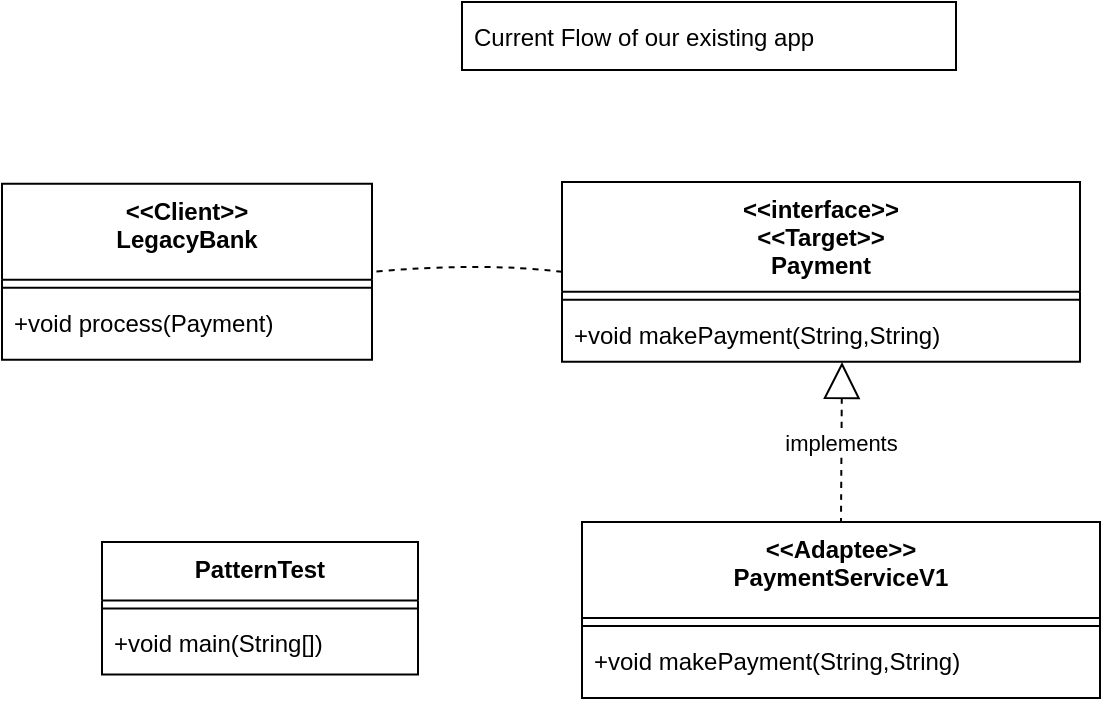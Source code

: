<mxfile version="24.5.4" type="github">
  <diagram name="Page-1" id="943YPLI14kosPXXtj-tt">
    <mxGraphModel dx="1434" dy="764" grid="1" gridSize="10" guides="1" tooltips="1" connect="1" arrows="1" fold="1" page="1" pageScale="1" pageWidth="850" pageHeight="1100" math="0" shadow="0">
      <root>
        <mxCell id="0" />
        <mxCell id="1" parent="0" />
        <mxCell id="PE7rIm1vUX6fcRefnsaU-1" value="PatternTest" style="swimlane;fontStyle=1;align=center;verticalAlign=top;childLayout=stackLayout;horizontal=1;startSize=29.2;horizontalStack=0;resizeParent=1;resizeParentMax=0;resizeLast=0;collapsible=0;marginBottom=0;" vertex="1" parent="1">
          <mxGeometry x="80" y="310" width="158" height="66.2" as="geometry" />
        </mxCell>
        <mxCell id="PE7rIm1vUX6fcRefnsaU-2" style="line;strokeWidth=1;fillColor=none;align=left;verticalAlign=middle;spacingTop=-1;spacingLeft=3;spacingRight=3;rotatable=0;labelPosition=right;points=[];portConstraint=eastwest;strokeColor=inherit;" vertex="1" parent="PE7rIm1vUX6fcRefnsaU-1">
          <mxGeometry y="29.2" width="158" height="8" as="geometry" />
        </mxCell>
        <mxCell id="PE7rIm1vUX6fcRefnsaU-3" value="+void main(String[])" style="text;strokeColor=none;fillColor=none;align=left;verticalAlign=top;spacingLeft=4;spacingRight=4;overflow=hidden;rotatable=0;points=[[0,0.5],[1,0.5]];portConstraint=eastwest;" vertex="1" parent="PE7rIm1vUX6fcRefnsaU-1">
          <mxGeometry y="37.2" width="158" height="29" as="geometry" />
        </mxCell>
        <mxCell id="PE7rIm1vUX6fcRefnsaU-4" value="&lt;&lt;Client&gt;&gt;&#xa;LegacyBank" style="swimlane;fontStyle=1;align=center;verticalAlign=top;childLayout=stackLayout;horizontal=1;startSize=48;horizontalStack=0;resizeParent=1;resizeParentMax=0;resizeLast=0;collapsible=0;marginBottom=0;" vertex="1" parent="1">
          <mxGeometry x="30" y="130.93" width="185" height="88" as="geometry" />
        </mxCell>
        <mxCell id="PE7rIm1vUX6fcRefnsaU-5" style="line;strokeWidth=1;fillColor=none;align=left;verticalAlign=middle;spacingTop=-1;spacingLeft=3;spacingRight=3;rotatable=0;labelPosition=right;points=[];portConstraint=eastwest;strokeColor=inherit;" vertex="1" parent="PE7rIm1vUX6fcRefnsaU-4">
          <mxGeometry y="48" width="185" height="8" as="geometry" />
        </mxCell>
        <mxCell id="PE7rIm1vUX6fcRefnsaU-6" value="+void process(Payment)" style="text;strokeColor=none;fillColor=none;align=left;verticalAlign=top;spacingLeft=4;spacingRight=4;overflow=hidden;rotatable=0;points=[[0,0.5],[1,0.5]];portConstraint=eastwest;" vertex="1" parent="PE7rIm1vUX6fcRefnsaU-4">
          <mxGeometry y="56" width="185" height="32" as="geometry" />
        </mxCell>
        <mxCell id="PE7rIm1vUX6fcRefnsaU-7" value="&lt;&lt;interface&gt;&gt;&#xa;&lt;&lt;Target&gt;&gt;&#xa;Payment" style="swimlane;fontStyle=1;align=center;verticalAlign=top;childLayout=stackLayout;horizontal=1;startSize=54.857;horizontalStack=0;resizeParent=1;resizeParentMax=0;resizeLast=0;collapsible=0;marginBottom=0;" vertex="1" parent="1">
          <mxGeometry x="310" y="130" width="259" height="89.857" as="geometry" />
        </mxCell>
        <mxCell id="PE7rIm1vUX6fcRefnsaU-8" style="line;strokeWidth=1;fillColor=none;align=left;verticalAlign=middle;spacingTop=-1;spacingLeft=3;spacingRight=3;rotatable=0;labelPosition=right;points=[];portConstraint=eastwest;strokeColor=inherit;" vertex="1" parent="PE7rIm1vUX6fcRefnsaU-7">
          <mxGeometry y="54.857" width="259" height="8" as="geometry" />
        </mxCell>
        <mxCell id="PE7rIm1vUX6fcRefnsaU-9" value="+void makePayment(String,String)" style="text;strokeColor=none;fillColor=none;align=left;verticalAlign=top;spacingLeft=4;spacingRight=4;overflow=hidden;rotatable=0;points=[[0,0.5],[1,0.5]];portConstraint=eastwest;" vertex="1" parent="PE7rIm1vUX6fcRefnsaU-7">
          <mxGeometry y="62.857" width="259" height="27" as="geometry" />
        </mxCell>
        <mxCell id="PE7rIm1vUX6fcRefnsaU-10" value="&lt;&lt;Adaptee&gt;&gt;&#xa;PaymentServiceV1" style="swimlane;fontStyle=1;align=center;verticalAlign=top;childLayout=stackLayout;horizontal=1;startSize=48;horizontalStack=0;resizeParent=1;resizeParentMax=0;resizeLast=0;collapsible=0;marginBottom=0;" vertex="1" parent="1">
          <mxGeometry x="320" y="300" width="259" height="88" as="geometry" />
        </mxCell>
        <mxCell id="PE7rIm1vUX6fcRefnsaU-11" style="line;strokeWidth=1;fillColor=none;align=left;verticalAlign=middle;spacingTop=-1;spacingLeft=3;spacingRight=3;rotatable=0;labelPosition=right;points=[];portConstraint=eastwest;strokeColor=inherit;" vertex="1" parent="PE7rIm1vUX6fcRefnsaU-10">
          <mxGeometry y="48" width="259" height="8" as="geometry" />
        </mxCell>
        <mxCell id="PE7rIm1vUX6fcRefnsaU-12" value="+void makePayment(String,String)" style="text;strokeColor=none;fillColor=none;align=left;verticalAlign=top;spacingLeft=4;spacingRight=4;overflow=hidden;rotatable=0;points=[[0,0.5],[1,0.5]];portConstraint=eastwest;" vertex="1" parent="PE7rIm1vUX6fcRefnsaU-10">
          <mxGeometry y="56" width="259" height="32" as="geometry" />
        </mxCell>
        <mxCell id="PE7rIm1vUX6fcRefnsaU-13" value="Current Flow of our existing app" style="align=left;spacingLeft=4;" vertex="1" parent="1">
          <mxGeometry x="260" y="40" width="247" height="34" as="geometry" />
        </mxCell>
        <mxCell id="PE7rIm1vUX6fcRefnsaU-14" value="" style="curved=1;dashed=1;startArrow=none;endArrow=none;exitX=0;exitY=0.5;entryX=1;entryY=0.5;rounded=0;exitDx=0;exitDy=0;entryDx=0;entryDy=0;" edge="1" parent="1" source="PE7rIm1vUX6fcRefnsaU-7" target="PE7rIm1vUX6fcRefnsaU-4">
          <mxGeometry relative="1" as="geometry">
            <Array as="points">
              <mxPoint x="270" y="170" />
            </Array>
          </mxGeometry>
        </mxCell>
        <mxCell id="PE7rIm1vUX6fcRefnsaU-15" value="implements" style="curved=1;dashed=1;startArrow=block;startSize=16;startFill=0;endArrow=none;entryX=0.5;entryY=0;rounded=0;" edge="1" parent="1" target="PE7rIm1vUX6fcRefnsaU-10">
          <mxGeometry relative="1" as="geometry">
            <Array as="points" />
            <mxPoint x="450" y="220" as="sourcePoint" />
          </mxGeometry>
        </mxCell>
      </root>
    </mxGraphModel>
  </diagram>
</mxfile>
